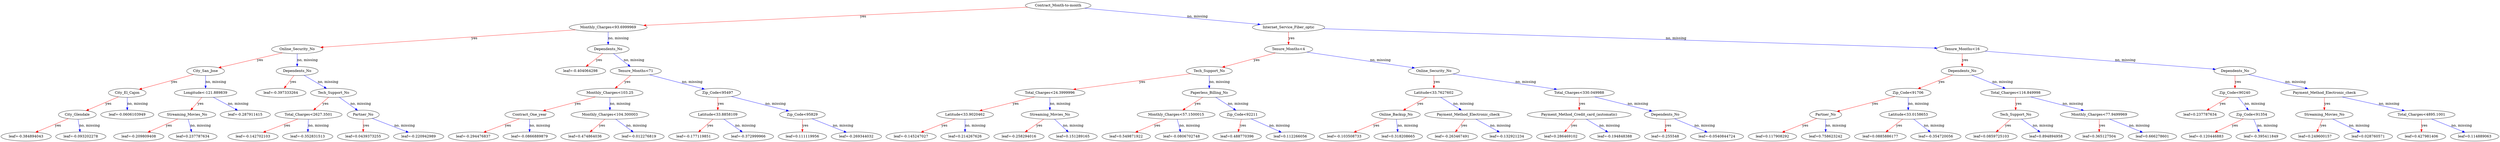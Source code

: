 digraph {
    graph [ rankdir=TB ]

    0 [ label="Contract_Month-to-month" ]
    0 -> 1 [label="yes" color="#FF0000"]
    0 -> 2 [label="no, missing" color="#0000FF"]

    1 [ label="Monthly_Charges<93.6999969" ]
    1 -> 3 [label="yes" color="#FF0000"]
    1 -> 4 [label="no, missing" color="#0000FF"]

    3 [ label="Online_Security_No" ]
    3 -> 7 [label="yes" color="#FF0000"]
    3 -> 8 [label="no, missing" color="#0000FF"]

    7 [ label="City_San_Jose" ]
    7 -> 15 [label="yes" color="#FF0000"]
    7 -> 16 [label="no, missing" color="#0000FF"]

    15 [ label="City_El_Cajon" ]
    15 -> 29 [label="yes" color="#FF0000"]
    15 -> 30 [label="no, missing" color="#0000FF"]

    29 [ label="City_Glendale" ]
    29 -> 55 [label="yes" color="#FF0000"]
    29 -> 56 [label="no, missing" color="#0000FF"]

    55 [ label="leaf=-0.384894043" ]

    56 [ label="leaf=-0.093202278" ]

    30 [ label="leaf=-0.0606103949" ]

    16 [ label="Longitude<-121.889839" ]
    16 -> 31 [label="yes" color="#FF0000"]
    16 -> 32 [label="no, missing" color="#0000FF"]

    31 [ label="Streaming_Movies_No" ]
    31 -> 57 [label="yes" color="#FF0000"]
    31 -> 58 [label="no, missing" color="#0000FF"]

    57 [ label="leaf=-0.209809408" ]

    58 [ label="leaf=0.237787634" ]

    32 [ label="leaf=-0.287911415" ]

    8 [ label="Dependents_No" ]
    8 -> 17 [label="yes" color="#FF0000"]
    8 -> 18 [label="no, missing" color="#0000FF"]

    17 [ label="leaf=-0.397333264" ]

    18 [ label="Tech_Support_No" ]
    18 -> 33 [label="yes" color="#FF0000"]
    18 -> 34 [label="no, missing" color="#0000FF"]

    33 [ label="Total_Charges<2627.3501" ]
    33 -> 59 [label="yes" color="#FF0000"]
    33 -> 60 [label="no, missing" color="#0000FF"]

    59 [ label="leaf=-0.142702103" ]

    60 [ label="leaf=-0.352831513" ]

    34 [ label="Partner_No" ]
    34 -> 61 [label="yes" color="#FF0000"]
    34 -> 62 [label="no, missing" color="#0000FF"]

    61 [ label="leaf=0.0439373255" ]

    62 [ label="leaf=-0.220942989" ]

    4 [ label="Dependents_No" ]
    4 -> 9 [label="yes" color="#FF0000"]
    4 -> 10 [label="no, missing" color="#0000FF"]

    9 [ label="leaf=-0.404064298" ]

    10 [ label="Tenure_Months<71" ]
    10 -> 19 [label="yes" color="#FF0000"]
    10 -> 20 [label="no, missing" color="#0000FF"]

    19 [ label="Monthly_Charges<103.25" ]
    19 -> 35 [label="yes" color="#FF0000"]
    19 -> 36 [label="no, missing" color="#0000FF"]

    35 [ label="Contract_One_year" ]
    35 -> 63 [label="yes" color="#FF0000"]
    35 -> 64 [label="no, missing" color="#0000FF"]

    63 [ label="leaf=-0.294476837" ]

    64 [ label="leaf=-0.0866889879" ]

    36 [ label="Monthly_Charges<104.300003" ]
    36 -> 65 [label="yes" color="#FF0000"]
    36 -> 66 [label="no, missing" color="#0000FF"]

    65 [ label="leaf=0.474864036" ]

    66 [ label="leaf=-0.012276819" ]

    20 [ label="Zip_Code<95497" ]
    20 -> 37 [label="yes" color="#FF0000"]
    20 -> 38 [label="no, missing" color="#0000FF"]

    37 [ label="Latitude<33.8858109" ]
    37 -> 67 [label="yes" color="#FF0000"]
    37 -> 68 [label="no, missing" color="#0000FF"]

    67 [ label="leaf=-0.177119851" ]

    68 [ label="leaf=-0.372999966" ]

    38 [ label="Zip_Code<95829" ]
    38 -> 69 [label="yes" color="#FF0000"]
    38 -> 70 [label="no, missing" color="#0000FF"]

    69 [ label="leaf=0.111119956" ]

    70 [ label="leaf=-0.269344032" ]

    2 [ label="Internet_Service_Fiber_optic" ]
    2 -> 5 [label="yes" color="#FF0000"]
    2 -> 6 [label="no, missing" color="#0000FF"]

    5 [ label="Tenure_Months<4" ]
    5 -> 11 [label="yes" color="#FF0000"]
    5 -> 12 [label="no, missing" color="#0000FF"]

    11 [ label="Tech_Support_No" ]
    11 -> 21 [label="yes" color="#FF0000"]
    11 -> 22 [label="no, missing" color="#0000FF"]

    21 [ label="Total_Charges<24.3999996" ]
    21 -> 39 [label="yes" color="#FF0000"]
    21 -> 40 [label="no, missing" color="#0000FF"]

    39 [ label="Latitude<33.9020462" ]
    39 -> 71 [label="yes" color="#FF0000"]
    39 -> 72 [label="no, missing" color="#0000FF"]

    71 [ label="leaf=-0.145247027" ]

    72 [ label="leaf=0.214267626" ]

    40 [ label="Streaming_Movies_No" ]
    40 -> 73 [label="yes" color="#FF0000"]
    40 -> 74 [label="no, missing" color="#0000FF"]

    73 [ label="leaf=-0.258294016" ]

    74 [ label="leaf=0.151289165" ]

    22 [ label="Paperless_Billing_No" ]
    22 -> 41 [label="yes" color="#FF0000"]
    22 -> 42 [label="no, missing" color="#0000FF"]

    41 [ label="Monthly_Charges<57.1500015" ]
    41 -> 75 [label="yes" color="#FF0000"]
    41 -> 76 [label="no, missing" color="#0000FF"]

    75 [ label="leaf=0.549871922" ]

    76 [ label="leaf=-0.0806702748" ]

    42 [ label="Zip_Code<92211" ]
    42 -> 77 [label="yes" color="#FF0000"]
    42 -> 78 [label="no, missing" color="#0000FF"]

    77 [ label="leaf=0.488770396" ]

    78 [ label="leaf=0.112266056" ]

    12 [ label="Online_Security_No" ]
    12 -> 23 [label="yes" color="#FF0000"]
    12 -> 24 [label="no, missing" color="#0000FF"]

    23 [ label="Latitude<33.7627602" ]
    23 -> 43 [label="yes" color="#FF0000"]
    23 -> 44 [label="no, missing" color="#0000FF"]

    43 [ label="Online_Backup_No" ]
    43 -> 79 [label="yes" color="#FF0000"]
    43 -> 80 [label="no, missing" color="#0000FF"]

    79 [ label="leaf=-0.103508733" ]

    80 [ label="leaf=0.318208665" ]

    44 [ label="Payment_Method_Electronic_check" ]
    44 -> 81 [label="yes" color="#FF0000"]
    44 -> 82 [label="no, missing" color="#0000FF"]

    81 [ label="leaf=-0.263467491" ]

    82 [ label="leaf=-0.132921234" ]

    24 [ label="Total_Charges<330.049988" ]
    24 -> 45 [label="yes" color="#FF0000"]
    24 -> 46 [label="no, missing" color="#0000FF"]

    45 [ label="Payment_Method_Credit_card_(automatic)" ]
    45 -> 83 [label="yes" color="#FF0000"]
    45 -> 84 [label="no, missing" color="#0000FF"]

    83 [ label="leaf=0.286469102" ]

    84 [ label="leaf=-0.194848388" ]

    46 [ label="Dependents_No" ]
    46 -> 85 [label="yes" color="#FF0000"]
    46 -> 86 [label="no, missing" color="#0000FF"]

    85 [ label="leaf=-0.255548" ]

    86 [ label="leaf=-0.0540844724" ]

    6 [ label="Tenure_Months<16" ]
    6 -> 13 [label="yes" color="#FF0000"]
    6 -> 14 [label="no, missing" color="#0000FF"]

    13 [ label="Dependents_No" ]
    13 -> 25 [label="yes" color="#FF0000"]
    13 -> 26 [label="no, missing" color="#0000FF"]

    25 [ label="Zip_Code<91706" ]
    25 -> 47 [label="yes" color="#FF0000"]
    25 -> 48 [label="no, missing" color="#0000FF"]

    47 [ label="Partner_No" ]
    47 -> 87 [label="yes" color="#FF0000"]
    47 -> 88 [label="no, missing" color="#0000FF"]

    87 [ label="leaf=0.117908292" ]

    88 [ label="leaf=0.758623242" ]

    48 [ label="Latitude<33.0158653" ]
    48 -> 89 [label="yes" color="#FF0000"]
    48 -> 90 [label="no, missing" color="#0000FF"]

    89 [ label="leaf=0.0885886177" ]

    90 [ label="leaf=-0.354720056" ]

    26 [ label="Total_Charges<116.849998" ]
    26 -> 49 [label="yes" color="#FF0000"]
    26 -> 50 [label="no, missing" color="#0000FF"]

    49 [ label="Tech_Support_No" ]
    49 -> 91 [label="yes" color="#FF0000"]
    49 -> 92 [label="no, missing" color="#0000FF"]

    91 [ label="leaf=0.0859725103" ]

    92 [ label="leaf=0.894894958" ]

    50 [ label="Monthly_Charges<77.9499969" ]
    50 -> 93 [label="yes" color="#FF0000"]
    50 -> 94 [label="no, missing" color="#0000FF"]

    93 [ label="leaf=0.365127504" ]

    94 [ label="leaf=0.666278601" ]

    14 [ label="Dependents_No" ]
    14 -> 27 [label="yes" color="#FF0000"]
    14 -> 28 [label="no, missing" color="#0000FF"]

    27 [ label="Zip_Code<90240" ]
    27 -> 51 [label="yes" color="#FF0000"]
    27 -> 52 [label="no, missing" color="#0000FF"]

    51 [ label="leaf=0.237787634" ]

    52 [ label="Zip_Code<91354" ]
    52 -> 95 [label="yes" color="#FF0000"]
    52 -> 96 [label="no, missing" color="#0000FF"]

    95 [ label="leaf=-0.120446883" ]

    96 [ label="leaf=-0.395411849" ]

    28 [ label="Payment_Method_Electronic_check" ]
    28 -> 53 [label="yes" color="#FF0000"]
    28 -> 54 [label="no, missing" color="#0000FF"]

    53 [ label="Streaming_Movies_No" ]
    53 -> 97 [label="yes" color="#FF0000"]
    53 -> 98 [label="no, missing" color="#0000FF"]

    97 [ label="leaf=0.249600157" ]

    98 [ label="leaf=0.028760571" ]

    54 [ label="Total_Charges<4895.1001" ]
    54 -> 99 [label="yes" color="#FF0000"]
    54 -> 100 [label="no, missing" color="#0000FF"]

    99 [ label="leaf=0.427981406" ]

    100 [ label="leaf=0.114889063" ]
}
